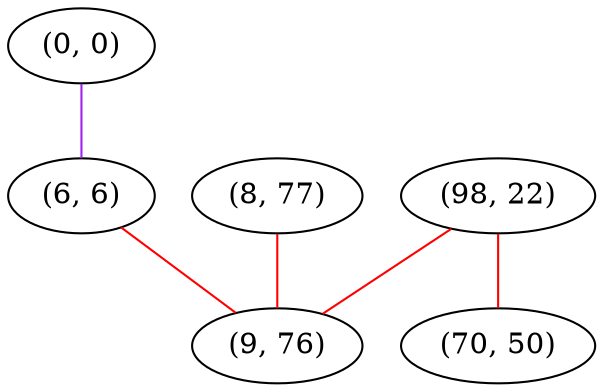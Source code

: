 graph "" {
"(0, 0)";
"(8, 77)";
"(6, 6)";
"(98, 22)";
"(70, 50)";
"(9, 76)";
"(0, 0)" -- "(6, 6)"  [color=purple, key=0, weight=4];
"(8, 77)" -- "(9, 76)"  [color=red, key=0, weight=1];
"(6, 6)" -- "(9, 76)"  [color=red, key=0, weight=1];
"(98, 22)" -- "(70, 50)"  [color=red, key=0, weight=1];
"(98, 22)" -- "(9, 76)"  [color=red, key=0, weight=1];
}
